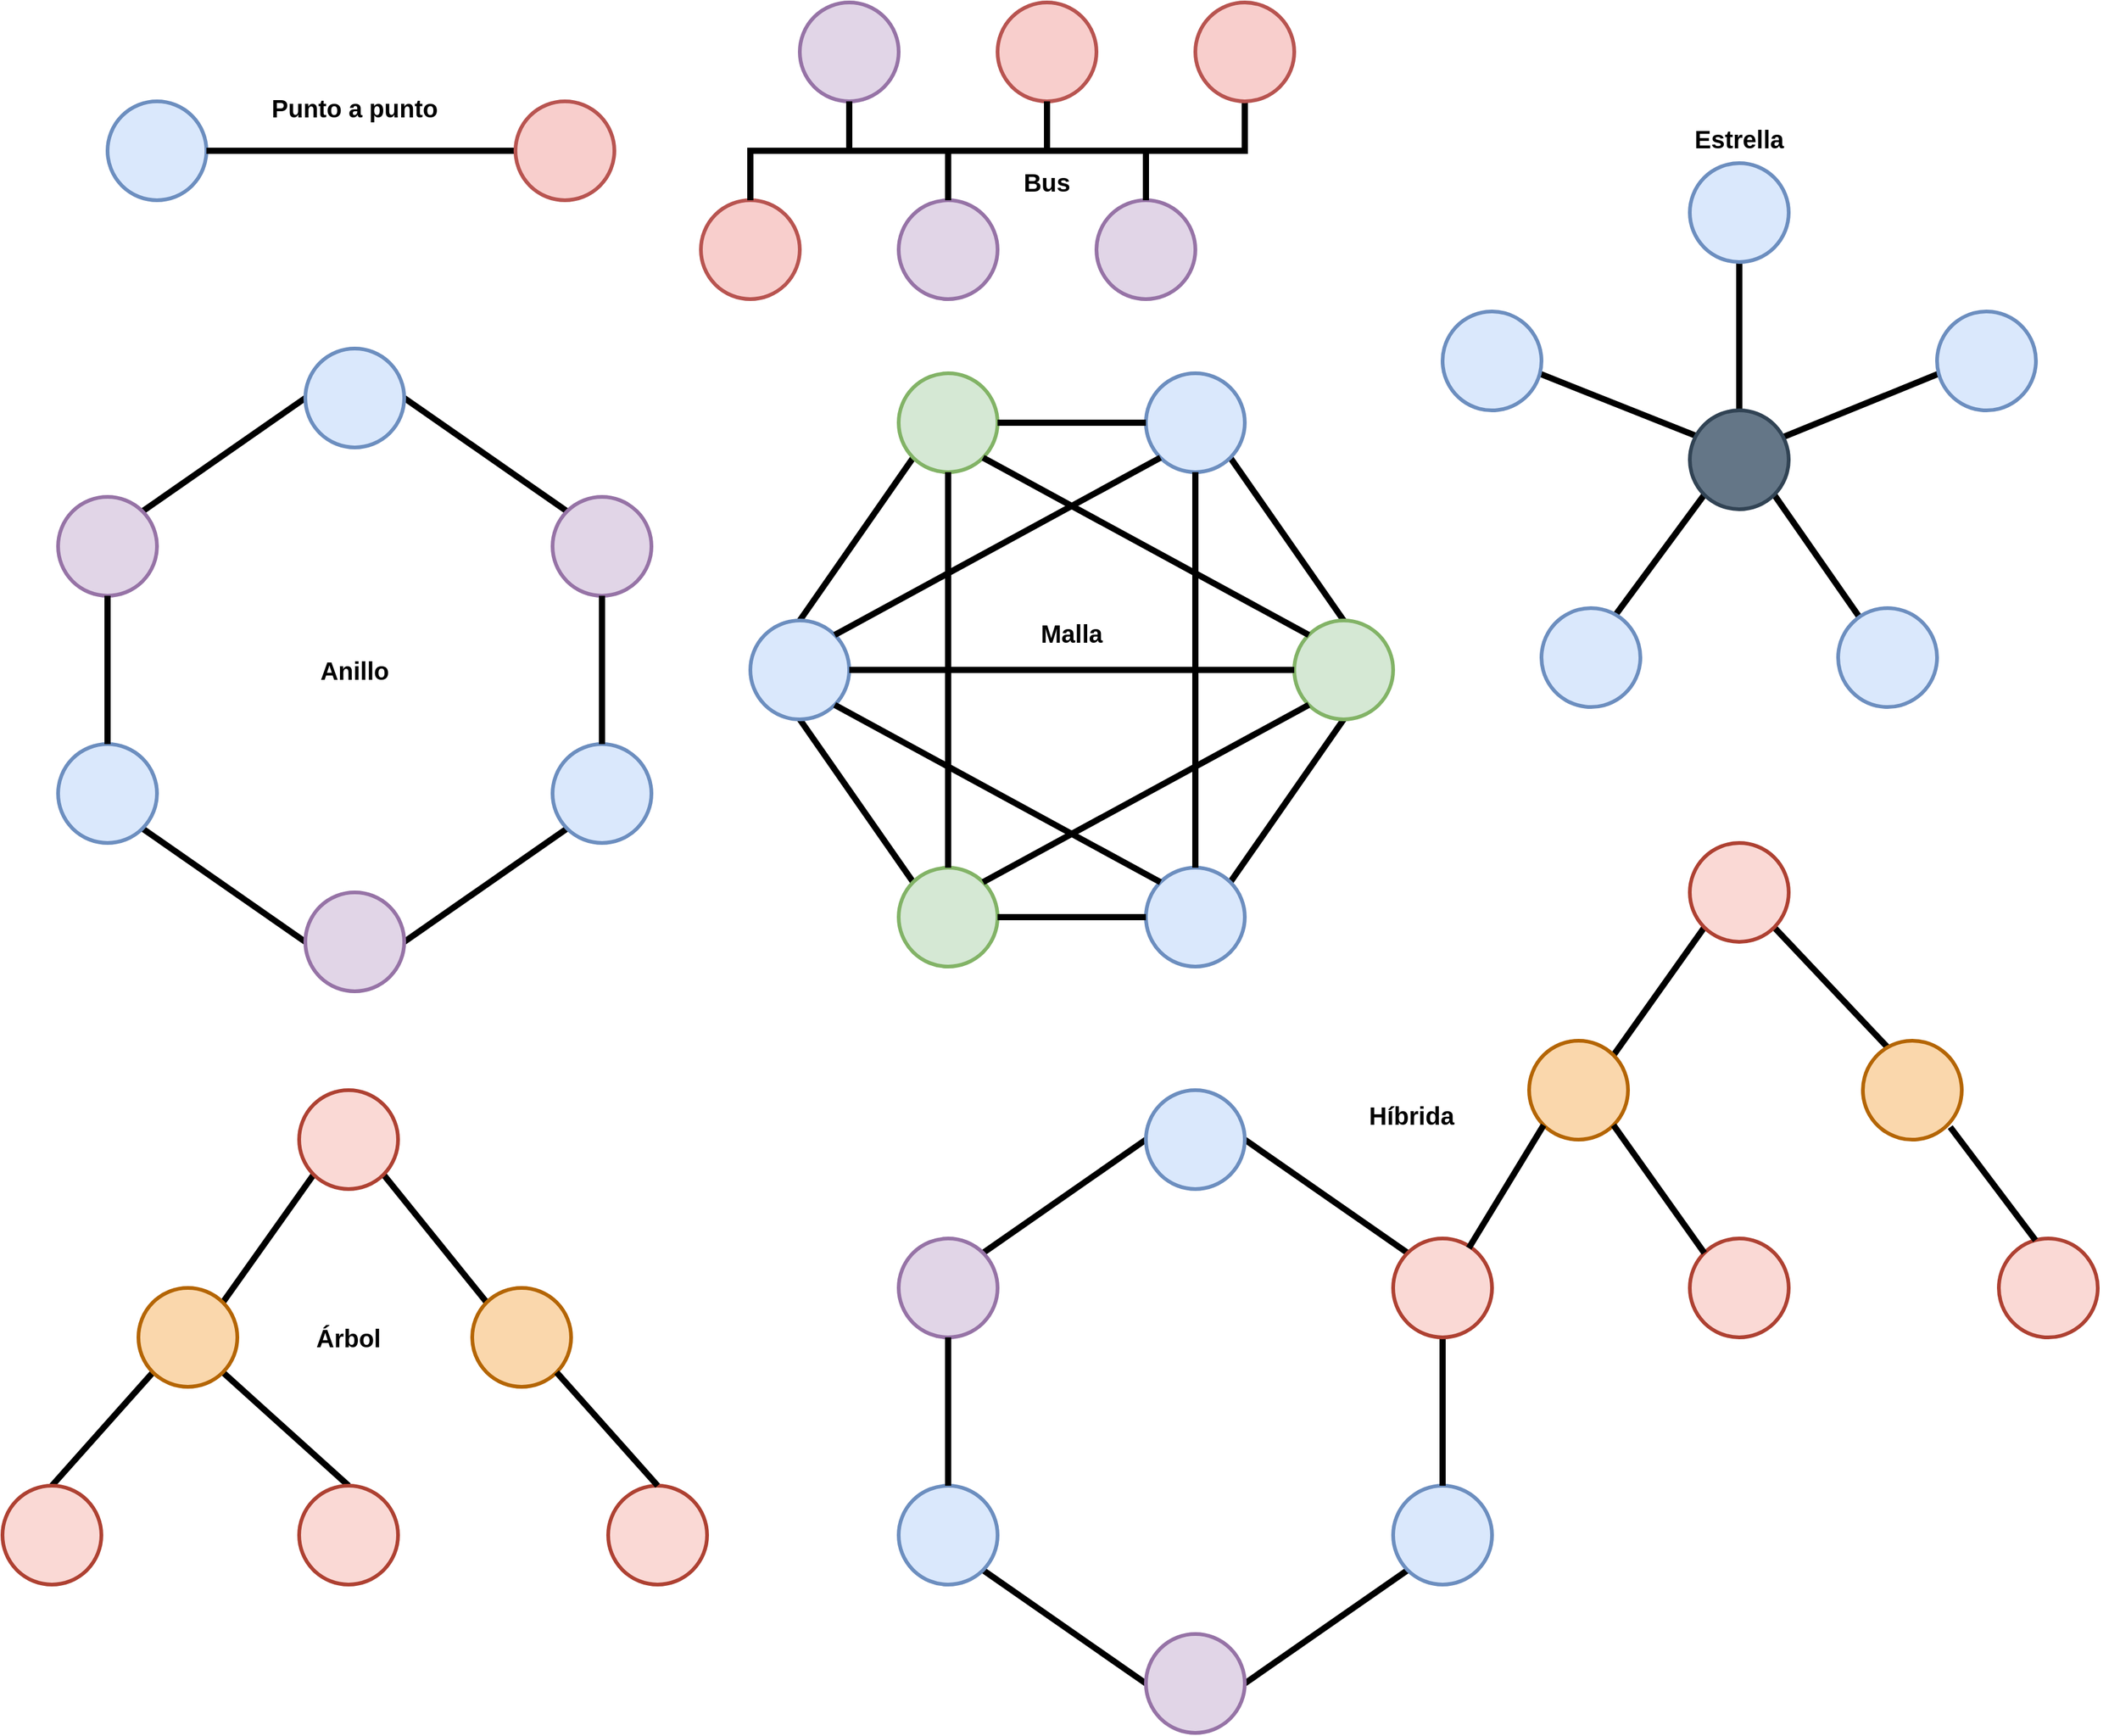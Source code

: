 <mxfile version="26.2.2">
  <diagram name="Página-1" id="lV-9iB4Gf0OuU7O5Vplu">
    <mxGraphModel dx="476" dy="280" grid="1" gridSize="10" guides="1" tooltips="1" connect="1" arrows="1" fold="1" page="1" pageScale="1" pageWidth="4681" pageHeight="3300" math="0" shadow="0">
      <root>
        <mxCell id="0" />
        <mxCell id="1" parent="0" />
        <mxCell id="pxpmnV7XfnahPgE1-6rZ-77" value="" style="endArrow=none;html=1;rounded=0;strokeWidth=5;exitX=0;exitY=0.5;exitDx=0;exitDy=0;entryX=1;entryY=1;entryDx=0;entryDy=0;" parent="1" source="pxpmnV7XfnahPgE1-6rZ-72" target="pxpmnV7XfnahPgE1-6rZ-70" edge="1">
          <mxGeometry width="50" height="50" relative="1" as="geometry">
            <mxPoint x="245" y="1130" as="sourcePoint" />
            <mxPoint x="337" y="1038" as="targetPoint" />
          </mxGeometry>
        </mxCell>
        <mxCell id="pxpmnV7XfnahPgE1-6rZ-78" value="" style="endArrow=none;html=1;rounded=0;strokeWidth=5;exitX=0;exitY=0.5;exitDx=0;exitDy=0;entryX=1;entryY=0;entryDx=0;entryDy=0;" parent="1" source="pxpmnV7XfnahPgE1-6rZ-73" target="pxpmnV7XfnahPgE1-6rZ-70" edge="1">
          <mxGeometry width="50" height="50" relative="1" as="geometry">
            <mxPoint x="125" y="1290" as="sourcePoint" />
            <mxPoint x="217" y="1198" as="targetPoint" />
          </mxGeometry>
        </mxCell>
        <mxCell id="pxpmnV7XfnahPgE1-6rZ-75" value="" style="endArrow=none;html=1;rounded=0;strokeWidth=5;exitX=0;exitY=0;exitDx=0;exitDy=0;entryX=1;entryY=1;entryDx=0;entryDy=0;" parent="1" source="pxpmnV7XfnahPgE1-6rZ-70" target="pxpmnV7XfnahPgE1-6rZ-69" edge="1">
          <mxGeometry width="50" height="50" relative="1" as="geometry">
            <mxPoint x="285" y="810" as="sourcePoint" />
            <mxPoint x="417" y="718" as="targetPoint" />
          </mxGeometry>
        </mxCell>
        <mxCell id="pxpmnV7XfnahPgE1-6rZ-76" value="" style="endArrow=none;html=1;rounded=0;strokeWidth=5;exitX=0;exitY=1;exitDx=0;exitDy=0;entryX=1;entryY=0;entryDx=0;entryDy=0;" parent="1" source="pxpmnV7XfnahPgE1-6rZ-71" target="pxpmnV7XfnahPgE1-6rZ-69" edge="1">
          <mxGeometry width="50" height="50" relative="1" as="geometry">
            <mxPoint x="295" y="820" as="sourcePoint" />
            <mxPoint x="427" y="728" as="targetPoint" />
          </mxGeometry>
        </mxCell>
        <mxCell id="pxpmnV7XfnahPgE1-6rZ-67" value="" style="endArrow=none;html=1;rounded=0;strokeWidth=5;exitX=1;exitY=0;exitDx=0;exitDy=0;" parent="1" source="pxpmnV7XfnahPgE1-6rZ-56" target="pxpmnV7XfnahPgE1-6rZ-61" edge="1">
          <mxGeometry width="50" height="50" relative="1" as="geometry">
            <mxPoint x="1510" y="440" as="sourcePoint" />
            <mxPoint x="1510" y="280" as="targetPoint" />
          </mxGeometry>
        </mxCell>
        <mxCell id="pxpmnV7XfnahPgE1-6rZ-66" value="" style="endArrow=none;html=1;rounded=0;strokeWidth=5;exitX=0;exitY=0;exitDx=0;exitDy=0;entryX=1;entryY=1;entryDx=0;entryDy=0;" parent="1" source="pxpmnV7XfnahPgE1-6rZ-60" target="pxpmnV7XfnahPgE1-6rZ-56" edge="1">
          <mxGeometry width="50" height="50" relative="1" as="geometry">
            <mxPoint x="1500" y="430" as="sourcePoint" />
            <mxPoint x="1500" y="270" as="targetPoint" />
          </mxGeometry>
        </mxCell>
        <mxCell id="pxpmnV7XfnahPgE1-6rZ-63" value="" style="endArrow=none;html=1;rounded=0;strokeWidth=5;exitX=0;exitY=0.5;exitDx=0;exitDy=0;entryX=1;entryY=0.5;entryDx=0;entryDy=0;" parent="1" source="pxpmnV7XfnahPgE1-6rZ-56" target="pxpmnV7XfnahPgE1-6rZ-57" edge="1">
          <mxGeometry width="50" height="50" relative="1" as="geometry">
            <mxPoint x="472" y="362" as="sourcePoint" />
            <mxPoint x="340" y="270" as="targetPoint" />
          </mxGeometry>
        </mxCell>
        <mxCell id="pxpmnV7XfnahPgE1-6rZ-62" value="" style="endArrow=none;html=1;rounded=0;strokeWidth=5;exitX=0.26;exitY=0.931;exitDx=0;exitDy=0;entryX=0.5;entryY=0;entryDx=0;entryDy=0;exitPerimeter=0;" parent="1" source="pxpmnV7XfnahPgE1-6rZ-56" target="pxpmnV7XfnahPgE1-6rZ-58" edge="1">
          <mxGeometry width="50" height="50" relative="1" as="geometry">
            <mxPoint x="1592" y="382" as="sourcePoint" />
            <mxPoint x="1460" y="290" as="targetPoint" />
          </mxGeometry>
        </mxCell>
        <mxCell id="pxpmnV7XfnahPgE1-6rZ-65" value="" style="endArrow=none;html=1;rounded=0;strokeWidth=5;exitX=0.274;exitY=0.067;exitDx=0;exitDy=0;entryX=0.5;entryY=1;entryDx=0;entryDy=0;exitPerimeter=0;" parent="1" source="pxpmnV7XfnahPgE1-6rZ-56" target="pxpmnV7XfnahPgE1-6rZ-59" edge="1">
          <mxGeometry width="50" height="50" relative="1" as="geometry">
            <mxPoint x="1490" y="420" as="sourcePoint" />
            <mxPoint x="1490" y="260" as="targetPoint" />
          </mxGeometry>
        </mxCell>
        <mxCell id="pxpmnV7XfnahPgE1-6rZ-28" value="" style="endArrow=none;html=1;rounded=0;strokeWidth=5;entryX=0;entryY=1;entryDx=0;entryDy=0;exitX=1;exitY=0.5;exitDx=0;exitDy=0;" parent="1" source="pxpmnV7XfnahPgE1-6rZ-23" target="pxpmnV7XfnahPgE1-6rZ-22" edge="1">
          <mxGeometry width="50" height="50" relative="1" as="geometry">
            <mxPoint x="420" y="850" as="sourcePoint" />
            <mxPoint x="210" y="770" as="targetPoint" />
          </mxGeometry>
        </mxCell>
        <mxCell id="pxpmnV7XfnahPgE1-6rZ-27" value="" style="endArrow=none;html=1;rounded=0;strokeWidth=5;entryX=1;entryY=1;entryDx=0;entryDy=0;exitX=0;exitY=0.5;exitDx=0;exitDy=0;" parent="1" source="pxpmnV7XfnahPgE1-6rZ-23" target="pxpmnV7XfnahPgE1-6rZ-21" edge="1">
          <mxGeometry width="50" height="50" relative="1" as="geometry">
            <mxPoint x="310" y="810" as="sourcePoint" />
            <mxPoint x="410" y="450" as="targetPoint" />
          </mxGeometry>
        </mxCell>
        <mxCell id="pxpmnV7XfnahPgE1-6rZ-25" value="" style="endArrow=none;html=1;rounded=0;strokeWidth=5;exitX=0;exitY=0;exitDx=0;exitDy=0;entryX=1;entryY=0.5;entryDx=0;entryDy=0;" parent="1" source="pxpmnV7XfnahPgE1-6rZ-20" target="pxpmnV7XfnahPgE1-6rZ-18" edge="1">
          <mxGeometry width="50" height="50" relative="1" as="geometry">
            <mxPoint x="210" y="490" as="sourcePoint" />
            <mxPoint x="330" y="410" as="targetPoint" />
          </mxGeometry>
        </mxCell>
        <mxCell id="pxpmnV7XfnahPgE1-6rZ-24" value="" style="endArrow=none;html=1;rounded=0;strokeWidth=5;entryX=0;entryY=0.5;entryDx=0;entryDy=0;exitX=1;exitY=0;exitDx=0;exitDy=0;" parent="1" source="pxpmnV7XfnahPgE1-6rZ-19" target="pxpmnV7XfnahPgE1-6rZ-18" edge="1">
          <mxGeometry width="50" height="50" relative="1" as="geometry">
            <mxPoint x="220" y="450" as="sourcePoint" />
            <mxPoint x="500" y="210" as="targetPoint" />
          </mxGeometry>
        </mxCell>
        <mxCell id="pxpmnV7XfnahPgE1-6rZ-1" value="" style="ellipse;whiteSpace=wrap;html=1;aspect=fixed;fillColor=#dae8fc;strokeColor=#6c8ebf;strokeWidth=3;" parent="1" vertex="1">
          <mxGeometry x="160" y="160" width="80" height="80" as="geometry" />
        </mxCell>
        <mxCell id="pxpmnV7XfnahPgE1-6rZ-2" value="" style="endArrow=none;html=1;rounded=0;strokeWidth=5;exitX=1;exitY=0.5;exitDx=0;exitDy=0;entryX=0;entryY=0.5;entryDx=0;entryDy=0;" parent="1" source="pxpmnV7XfnahPgE1-6rZ-1" target="pxpmnV7XfnahPgE1-6rZ-3" edge="1">
          <mxGeometry width="50" height="50" relative="1" as="geometry">
            <mxPoint x="370" y="240" as="sourcePoint" />
            <mxPoint x="440" y="200" as="targetPoint" />
          </mxGeometry>
        </mxCell>
        <mxCell id="pxpmnV7XfnahPgE1-6rZ-3" value="" style="ellipse;whiteSpace=wrap;html=1;aspect=fixed;fillColor=#f8cecc;strokeColor=#b85450;strokeWidth=3;" parent="1" vertex="1">
          <mxGeometry x="490" y="160" width="80" height="80" as="geometry" />
        </mxCell>
        <mxCell id="pxpmnV7XfnahPgE1-6rZ-4" value="&lt;font style=&quot;font-size: 20px;&quot;&gt;&lt;b style=&quot;&quot;&gt;Punto a punto&lt;/b&gt;&lt;/font&gt;" style="text;html=1;align=center;verticalAlign=middle;whiteSpace=wrap;rounded=0;" parent="1" vertex="1">
          <mxGeometry x="290" y="150" width="140" height="30" as="geometry" />
        </mxCell>
        <mxCell id="pxpmnV7XfnahPgE1-6rZ-6" value="" style="ellipse;whiteSpace=wrap;html=1;aspect=fixed;fillColor=#f8cecc;strokeColor=#b85450;strokeWidth=3;" parent="1" vertex="1">
          <mxGeometry x="640" y="240" width="80" height="80" as="geometry" />
        </mxCell>
        <mxCell id="pxpmnV7XfnahPgE1-6rZ-7" value="" style="endArrow=none;html=1;rounded=0;strokeWidth=5;exitX=0.5;exitY=0;exitDx=0;exitDy=0;entryX=0.5;entryY=1;entryDx=0;entryDy=0;" parent="1" source="pxpmnV7XfnahPgE1-6rZ-6" target="pxpmnV7XfnahPgE1-6rZ-13" edge="1">
          <mxGeometry width="50" height="50" relative="1" as="geometry">
            <mxPoint x="810" y="40" as="sourcePoint" />
            <mxPoint x="960" y="30" as="targetPoint" />
            <Array as="points">
              <mxPoint x="680" y="200" />
              <mxPoint x="1080" y="200" />
            </Array>
          </mxGeometry>
        </mxCell>
        <mxCell id="pxpmnV7XfnahPgE1-6rZ-8" value="" style="ellipse;whiteSpace=wrap;html=1;aspect=fixed;fillColor=#e1d5e7;strokeColor=#9673a6;strokeWidth=3;" parent="1" vertex="1">
          <mxGeometry x="720" y="80" width="80" height="80" as="geometry" />
        </mxCell>
        <mxCell id="pxpmnV7XfnahPgE1-6rZ-9" value="&lt;font style=&quot;font-size: 20px;&quot;&gt;&lt;b style=&quot;&quot;&gt;Bus&lt;/b&gt;&lt;/font&gt;" style="text;html=1;align=center;verticalAlign=middle;whiteSpace=wrap;rounded=0;" parent="1" vertex="1">
          <mxGeometry x="865" y="210" width="110" height="30" as="geometry" />
        </mxCell>
        <mxCell id="pxpmnV7XfnahPgE1-6rZ-10" value="" style="ellipse;whiteSpace=wrap;html=1;aspect=fixed;fillColor=#f8cecc;strokeColor=#b85450;strokeWidth=3;" parent="1" vertex="1">
          <mxGeometry x="880" y="80" width="80" height="80" as="geometry" />
        </mxCell>
        <mxCell id="pxpmnV7XfnahPgE1-6rZ-11" value="" style="ellipse;whiteSpace=wrap;html=1;aspect=fixed;fillColor=#e1d5e7;strokeColor=#9673a6;strokeWidth=3;" parent="1" vertex="1">
          <mxGeometry x="800" y="240" width="80" height="80" as="geometry" />
        </mxCell>
        <mxCell id="pxpmnV7XfnahPgE1-6rZ-12" value="" style="ellipse;whiteSpace=wrap;html=1;aspect=fixed;fillColor=#e1d5e7;strokeColor=#9673a6;strokeWidth=3;" parent="1" vertex="1">
          <mxGeometry x="960" y="240" width="80" height="80" as="geometry" />
        </mxCell>
        <mxCell id="pxpmnV7XfnahPgE1-6rZ-13" value="" style="ellipse;whiteSpace=wrap;html=1;aspect=fixed;fillColor=#f8cecc;strokeColor=#b85450;strokeWidth=3;" parent="1" vertex="1">
          <mxGeometry x="1040" y="80" width="80" height="80" as="geometry" />
        </mxCell>
        <mxCell id="pxpmnV7XfnahPgE1-6rZ-14" value="" style="endArrow=none;html=1;rounded=0;strokeWidth=5;entryX=0.5;entryY=1;entryDx=0;entryDy=0;" parent="1" target="pxpmnV7XfnahPgE1-6rZ-8" edge="1">
          <mxGeometry width="50" height="50" relative="1" as="geometry">
            <mxPoint x="760" y="200" as="sourcePoint" />
            <mxPoint x="500" y="130" as="targetPoint" />
          </mxGeometry>
        </mxCell>
        <mxCell id="pxpmnV7XfnahPgE1-6rZ-15" value="" style="endArrow=none;html=1;rounded=0;strokeWidth=5;entryX=0.5;entryY=1;entryDx=0;entryDy=0;" parent="1" target="pxpmnV7XfnahPgE1-6rZ-10" edge="1">
          <mxGeometry width="50" height="50" relative="1" as="geometry">
            <mxPoint x="920" y="200" as="sourcePoint" />
            <mxPoint x="770" y="170" as="targetPoint" />
          </mxGeometry>
        </mxCell>
        <mxCell id="pxpmnV7XfnahPgE1-6rZ-16" value="" style="endArrow=none;html=1;rounded=0;strokeWidth=5;entryX=0.5;entryY=0;entryDx=0;entryDy=0;" parent="1" target="pxpmnV7XfnahPgE1-6rZ-11" edge="1">
          <mxGeometry width="50" height="50" relative="1" as="geometry">
            <mxPoint x="840" y="200" as="sourcePoint" />
            <mxPoint x="780" y="180" as="targetPoint" />
          </mxGeometry>
        </mxCell>
        <mxCell id="pxpmnV7XfnahPgE1-6rZ-17" value="" style="endArrow=none;html=1;rounded=0;strokeWidth=5;exitX=0.5;exitY=0;exitDx=0;exitDy=0;" parent="1" source="pxpmnV7XfnahPgE1-6rZ-12" edge="1">
          <mxGeometry width="50" height="50" relative="1" as="geometry">
            <mxPoint x="790" y="230" as="sourcePoint" />
            <mxPoint x="1000" y="200" as="targetPoint" />
          </mxGeometry>
        </mxCell>
        <mxCell id="pxpmnV7XfnahPgE1-6rZ-18" value="" style="ellipse;whiteSpace=wrap;html=1;aspect=fixed;fillColor=#dae8fc;strokeColor=#6c8ebf;strokeWidth=3;" parent="1" vertex="1">
          <mxGeometry x="320" y="360" width="80" height="80" as="geometry" />
        </mxCell>
        <mxCell id="pxpmnV7XfnahPgE1-6rZ-19" value="" style="ellipse;whiteSpace=wrap;html=1;aspect=fixed;fillColor=#e1d5e7;strokeColor=#9673a6;strokeWidth=3;" parent="1" vertex="1">
          <mxGeometry x="120" y="480" width="80" height="80" as="geometry" />
        </mxCell>
        <mxCell id="pxpmnV7XfnahPgE1-6rZ-20" value="" style="ellipse;whiteSpace=wrap;html=1;aspect=fixed;fillColor=#e1d5e7;strokeColor=#9673a6;strokeWidth=3;" parent="1" vertex="1">
          <mxGeometry x="520" y="480" width="80" height="80" as="geometry" />
        </mxCell>
        <mxCell id="pxpmnV7XfnahPgE1-6rZ-21" value="" style="ellipse;whiteSpace=wrap;html=1;aspect=fixed;fillColor=#dae8fc;strokeColor=#6c8ebf;strokeWidth=3;" parent="1" vertex="1">
          <mxGeometry x="120" y="680" width="80" height="80" as="geometry" />
        </mxCell>
        <mxCell id="pxpmnV7XfnahPgE1-6rZ-22" value="" style="ellipse;whiteSpace=wrap;html=1;aspect=fixed;fillColor=#dae8fc;strokeColor=#6c8ebf;strokeWidth=3;" parent="1" vertex="1">
          <mxGeometry x="520" y="680" width="80" height="80" as="geometry" />
        </mxCell>
        <mxCell id="pxpmnV7XfnahPgE1-6rZ-23" value="" style="ellipse;whiteSpace=wrap;html=1;aspect=fixed;fillColor=#e1d5e7;strokeColor=#9673a6;strokeWidth=3;" parent="1" vertex="1">
          <mxGeometry x="320" y="800" width="80" height="80" as="geometry" />
        </mxCell>
        <mxCell id="pxpmnV7XfnahPgE1-6rZ-26" value="" style="endArrow=none;html=1;rounded=0;strokeWidth=5;exitX=0.5;exitY=0;exitDx=0;exitDy=0;entryX=0.5;entryY=1;entryDx=0;entryDy=0;" parent="1" source="pxpmnV7XfnahPgE1-6rZ-21" target="pxpmnV7XfnahPgE1-6rZ-19" edge="1">
          <mxGeometry width="50" height="50" relative="1" as="geometry">
            <mxPoint x="530" y="490" as="sourcePoint" />
            <mxPoint x="410" y="410" as="targetPoint" />
          </mxGeometry>
        </mxCell>
        <mxCell id="pxpmnV7XfnahPgE1-6rZ-29" value="" style="endArrow=none;html=1;rounded=0;strokeWidth=5;exitX=0.5;exitY=0;exitDx=0;exitDy=0;entryX=0.5;entryY=1;entryDx=0;entryDy=0;" parent="1" source="pxpmnV7XfnahPgE1-6rZ-22" target="pxpmnV7XfnahPgE1-6rZ-20" edge="1">
          <mxGeometry width="50" height="50" relative="1" as="geometry">
            <mxPoint x="340" y="820" as="sourcePoint" />
            <mxPoint x="220" y="740" as="targetPoint" />
          </mxGeometry>
        </mxCell>
        <mxCell id="pxpmnV7XfnahPgE1-6rZ-32" value="&lt;font style=&quot;font-size: 20px;&quot;&gt;&lt;b style=&quot;&quot;&gt;Anillo&lt;/b&gt;&lt;/font&gt;" style="text;html=1;align=center;verticalAlign=middle;whiteSpace=wrap;rounded=0;" parent="1" vertex="1">
          <mxGeometry x="305" y="610" width="110" height="20" as="geometry" />
        </mxCell>
        <mxCell id="pxpmnV7XfnahPgE1-6rZ-34" value="" style="endArrow=none;html=1;rounded=0;strokeWidth=5;exitX=1;exitY=0.5;exitDx=0;exitDy=0;entryX=0;entryY=1;entryDx=0;entryDy=0;" parent="1" source="pxpmnV7XfnahPgE1-6rZ-43" target="pxpmnV7XfnahPgE1-6rZ-42" edge="1">
          <mxGeometry width="50" height="50" relative="1" as="geometry">
            <mxPoint x="710" y="590" as="sourcePoint" />
            <mxPoint x="790" y="470" as="targetPoint" />
          </mxGeometry>
        </mxCell>
        <mxCell id="pxpmnV7XfnahPgE1-6rZ-35" value="" style="endArrow=none;html=1;rounded=0;strokeWidth=5;exitX=0;exitY=0.5;exitDx=0;exitDy=0;entryX=1;entryY=1;entryDx=0;entryDy=0;" parent="1" source="pxpmnV7XfnahPgE1-6rZ-43" target="pxpmnV7XfnahPgE1-6rZ-41" edge="1">
          <mxGeometry width="50" height="50" relative="1" as="geometry">
            <mxPoint x="1030" y="790" as="sourcePoint" />
            <mxPoint x="1110" y="670" as="targetPoint" />
          </mxGeometry>
        </mxCell>
        <mxCell id="pxpmnV7XfnahPgE1-6rZ-36" value="" style="endArrow=none;html=1;rounded=0;strokeWidth=5;exitX=0;exitY=0;exitDx=0;exitDy=0;entryX=1;entryY=0.5;entryDx=0;entryDy=0;" parent="1" source="pxpmnV7XfnahPgE1-6rZ-40" target="pxpmnV7XfnahPgE1-6rZ-38" edge="1">
          <mxGeometry width="50" height="50" relative="1" as="geometry">
            <mxPoint x="1070" y="470" as="sourcePoint" />
            <mxPoint x="1150" y="590" as="targetPoint" />
          </mxGeometry>
        </mxCell>
        <mxCell id="pxpmnV7XfnahPgE1-6rZ-37" value="" style="endArrow=none;html=1;rounded=0;strokeWidth=5;entryX=0;entryY=0.5;entryDx=0;entryDy=0;exitX=1;exitY=0;exitDx=0;exitDy=0;" parent="1" source="pxpmnV7XfnahPgE1-6rZ-39" target="pxpmnV7XfnahPgE1-6rZ-38" edge="1">
          <mxGeometry width="50" height="50" relative="1" as="geometry">
            <mxPoint x="1110" y="480" as="sourcePoint" />
            <mxPoint x="1350" y="760" as="targetPoint" />
          </mxGeometry>
        </mxCell>
        <mxCell id="pxpmnV7XfnahPgE1-6rZ-38" value="" style="ellipse;whiteSpace=wrap;html=1;aspect=fixed;fillColor=#d5e8d4;strokeColor=#82b366;strokeWidth=3;rotation=90;container=0;" parent="1" vertex="1">
          <mxGeometry x="1120" y="580" width="80" height="80" as="geometry" />
        </mxCell>
        <mxCell id="pxpmnV7XfnahPgE1-6rZ-39" value="" style="ellipse;whiteSpace=wrap;html=1;aspect=fixed;fillColor=#dae8fc;strokeColor=#6c8ebf;strokeWidth=3;rotation=90;container=0;" parent="1" vertex="1">
          <mxGeometry x="1000" y="380" width="80" height="80" as="geometry" />
        </mxCell>
        <mxCell id="pxpmnV7XfnahPgE1-6rZ-40" value="" style="ellipse;whiteSpace=wrap;html=1;aspect=fixed;fillColor=#dae8fc;strokeColor=#6c8ebf;strokeWidth=3;rotation=90;container=0;" parent="1" vertex="1">
          <mxGeometry x="1000" y="780" width="80" height="80" as="geometry" />
        </mxCell>
        <mxCell id="pxpmnV7XfnahPgE1-6rZ-41" value="" style="ellipse;whiteSpace=wrap;html=1;aspect=fixed;fillColor=#d5e8d4;strokeColor=#82b366;strokeWidth=3;rotation=90;container=0;" parent="1" vertex="1">
          <mxGeometry x="800" y="380" width="80" height="80" as="geometry" />
        </mxCell>
        <mxCell id="pxpmnV7XfnahPgE1-6rZ-42" value="" style="ellipse;whiteSpace=wrap;html=1;aspect=fixed;fillColor=#d5e8d4;strokeColor=#82b366;strokeWidth=3;rotation=90;container=0;" parent="1" vertex="1">
          <mxGeometry x="800" y="780" width="80" height="80" as="geometry" />
        </mxCell>
        <mxCell id="pxpmnV7XfnahPgE1-6rZ-43" value="" style="ellipse;whiteSpace=wrap;html=1;aspect=fixed;fillColor=#dae8fc;strokeColor=#6c8ebf;strokeWidth=3;rotation=90;container=0;" parent="1" vertex="1">
          <mxGeometry x="680" y="580" width="80" height="80" as="geometry" />
        </mxCell>
        <mxCell id="pxpmnV7XfnahPgE1-6rZ-44" value="" style="endArrow=none;html=1;rounded=0;strokeWidth=5;exitX=0.5;exitY=0;exitDx=0;exitDy=0;entryX=0.5;entryY=1;entryDx=0;entryDy=0;" parent="1" source="pxpmnV7XfnahPgE1-6rZ-41" target="pxpmnV7XfnahPgE1-6rZ-39" edge="1">
          <mxGeometry width="50" height="50" relative="1" as="geometry">
            <mxPoint x="1070" y="790" as="sourcePoint" />
            <mxPoint x="1150" y="670" as="targetPoint" />
          </mxGeometry>
        </mxCell>
        <mxCell id="pxpmnV7XfnahPgE1-6rZ-45" value="" style="endArrow=none;html=1;rounded=0;strokeWidth=5;exitX=0.5;exitY=0;exitDx=0;exitDy=0;entryX=0.5;entryY=1;entryDx=0;entryDy=0;" parent="1" source="pxpmnV7XfnahPgE1-6rZ-42" target="pxpmnV7XfnahPgE1-6rZ-40" edge="1">
          <mxGeometry width="50" height="50" relative="1" as="geometry">
            <mxPoint x="740" y="600" as="sourcePoint" />
            <mxPoint x="820" y="480" as="targetPoint" />
          </mxGeometry>
        </mxCell>
        <mxCell id="pxpmnV7XfnahPgE1-6rZ-46" value="&lt;font style=&quot;font-size: 20px;&quot;&gt;&lt;b style=&quot;&quot;&gt;Malla&lt;/b&gt;&lt;/font&gt;" style="text;html=1;align=center;verticalAlign=middle;whiteSpace=wrap;rounded=0;rotation=0;container=0;" parent="1" vertex="1">
          <mxGeometry x="885" y="580" width="110" height="20" as="geometry" />
        </mxCell>
        <mxCell id="pxpmnV7XfnahPgE1-6rZ-49" value="" style="endArrow=none;html=1;rounded=0;strokeWidth=5;exitX=0;exitY=0.5;exitDx=0;exitDy=0;entryX=1;entryY=0.5;entryDx=0;entryDy=0;" parent="1" source="pxpmnV7XfnahPgE1-6rZ-42" target="pxpmnV7XfnahPgE1-6rZ-41" edge="1">
          <mxGeometry width="50" height="50" relative="1" as="geometry">
            <mxPoint x="730" y="590" as="sourcePoint" />
            <mxPoint x="822" y="458" as="targetPoint" />
          </mxGeometry>
        </mxCell>
        <mxCell id="pxpmnV7XfnahPgE1-6rZ-50" value="" style="endArrow=none;html=1;rounded=0;strokeWidth=5;exitX=0;exitY=0.5;exitDx=0;exitDy=0;entryX=1;entryY=0.5;entryDx=0;entryDy=0;" parent="1" source="pxpmnV7XfnahPgE1-6rZ-40" target="pxpmnV7XfnahPgE1-6rZ-39" edge="1">
          <mxGeometry width="50" height="50" relative="1" as="geometry">
            <mxPoint x="850" y="790" as="sourcePoint" />
            <mxPoint x="850" y="470" as="targetPoint" />
          </mxGeometry>
        </mxCell>
        <mxCell id="pxpmnV7XfnahPgE1-6rZ-51" value="" style="endArrow=none;html=1;rounded=0;strokeWidth=5;entryX=1;entryY=1;entryDx=0;entryDy=0;exitX=0;exitY=0;exitDx=0;exitDy=0;" parent="1" source="pxpmnV7XfnahPgE1-6rZ-43" target="pxpmnV7XfnahPgE1-6rZ-39" edge="1">
          <mxGeometry width="50" height="50" relative="1" as="geometry">
            <mxPoint x="780" y="590" as="sourcePoint" />
            <mxPoint x="1050" y="470" as="targetPoint" />
          </mxGeometry>
        </mxCell>
        <mxCell id="pxpmnV7XfnahPgE1-6rZ-52" value="" style="endArrow=none;html=1;rounded=0;strokeWidth=5;entryX=1;entryY=0;entryDx=0;entryDy=0;exitX=0;exitY=1;exitDx=0;exitDy=0;" parent="1" source="pxpmnV7XfnahPgE1-6rZ-38" target="pxpmnV7XfnahPgE1-6rZ-41" edge="1">
          <mxGeometry width="50" height="50" relative="1" as="geometry">
            <mxPoint x="758" y="602" as="sourcePoint" />
            <mxPoint x="1022" y="458" as="targetPoint" />
          </mxGeometry>
        </mxCell>
        <mxCell id="pxpmnV7XfnahPgE1-6rZ-53" value="" style="endArrow=none;html=1;rounded=0;strokeWidth=5;entryX=0;entryY=0;entryDx=0;entryDy=0;exitX=1;exitY=1;exitDx=0;exitDy=0;" parent="1" source="pxpmnV7XfnahPgE1-6rZ-38" target="pxpmnV7XfnahPgE1-6rZ-42" edge="1">
          <mxGeometry width="50" height="50" relative="1" as="geometry">
            <mxPoint x="1142" y="602" as="sourcePoint" />
            <mxPoint x="878" y="458" as="targetPoint" />
          </mxGeometry>
        </mxCell>
        <mxCell id="pxpmnV7XfnahPgE1-6rZ-54" value="" style="endArrow=none;html=1;rounded=0;strokeWidth=5;entryX=1;entryY=0;entryDx=0;entryDy=0;exitX=0;exitY=1;exitDx=0;exitDy=0;" parent="1" source="pxpmnV7XfnahPgE1-6rZ-40" target="pxpmnV7XfnahPgE1-6rZ-43" edge="1">
          <mxGeometry width="50" height="50" relative="1" as="geometry">
            <mxPoint x="1142" y="658" as="sourcePoint" />
            <mxPoint x="878" y="802" as="targetPoint" />
          </mxGeometry>
        </mxCell>
        <mxCell id="pxpmnV7XfnahPgE1-6rZ-55" value="" style="endArrow=none;html=1;rounded=0;strokeWidth=5;exitX=0.5;exitY=1;exitDx=0;exitDy=0;entryX=0.5;entryY=0;entryDx=0;entryDy=0;" parent="1" source="pxpmnV7XfnahPgE1-6rZ-38" target="pxpmnV7XfnahPgE1-6rZ-43" edge="1">
          <mxGeometry width="50" height="50" relative="1" as="geometry">
            <mxPoint x="1050" y="790" as="sourcePoint" />
            <mxPoint x="1050" y="470" as="targetPoint" />
          </mxGeometry>
        </mxCell>
        <mxCell id="pxpmnV7XfnahPgE1-6rZ-56" value="" style="ellipse;whiteSpace=wrap;html=1;aspect=fixed;fillColor=#647687;strokeColor=#314354;strokeWidth=3;rotation=90;container=0;fontColor=#ffffff;" parent="1" vertex="1">
          <mxGeometry x="1440" y="410" width="80" height="80" as="geometry" />
        </mxCell>
        <mxCell id="pxpmnV7XfnahPgE1-6rZ-57" value="" style="ellipse;whiteSpace=wrap;html=1;aspect=fixed;fillColor=#dae8fc;strokeColor=#6c8ebf;strokeWidth=3;rotation=90;container=0;" parent="1" vertex="1">
          <mxGeometry x="1440" y="210" width="80" height="80" as="geometry" />
        </mxCell>
        <mxCell id="pxpmnV7XfnahPgE1-6rZ-58" value="" style="ellipse;whiteSpace=wrap;html=1;aspect=fixed;fillColor=#dae8fc;strokeColor=#6c8ebf;strokeWidth=3;rotation=105;container=0;" parent="1" vertex="1">
          <mxGeometry x="1240" y="330" width="80" height="80" as="geometry" />
        </mxCell>
        <mxCell id="pxpmnV7XfnahPgE1-6rZ-59" value="" style="ellipse;whiteSpace=wrap;html=1;aspect=fixed;fillColor=#dae8fc;strokeColor=#6c8ebf;strokeWidth=3;rotation=75;container=0;" parent="1" vertex="1">
          <mxGeometry x="1640" y="330" width="80" height="80" as="geometry" />
        </mxCell>
        <mxCell id="pxpmnV7XfnahPgE1-6rZ-60" value="" style="ellipse;whiteSpace=wrap;html=1;aspect=fixed;fillColor=#dae8fc;strokeColor=#6c8ebf;strokeWidth=3;rotation=75;container=0;" parent="1" vertex="1">
          <mxGeometry x="1320" y="570" width="80" height="80" as="geometry" />
        </mxCell>
        <mxCell id="pxpmnV7XfnahPgE1-6rZ-61" value="" style="ellipse;whiteSpace=wrap;html=1;aspect=fixed;fillColor=#dae8fc;strokeColor=#6c8ebf;strokeWidth=3;rotation=120;container=0;" parent="1" vertex="1">
          <mxGeometry x="1560" y="570" width="80" height="80" as="geometry" />
        </mxCell>
        <mxCell id="pxpmnV7XfnahPgE1-6rZ-68" value="&lt;font style=&quot;font-size: 20px;&quot;&gt;&lt;b style=&quot;&quot;&gt;Estrella&lt;/b&gt;&lt;/font&gt;" style="text;html=1;align=center;verticalAlign=middle;whiteSpace=wrap;rounded=0;rotation=0;container=0;" parent="1" vertex="1">
          <mxGeometry x="1425" y="180" width="110" height="20" as="geometry" />
        </mxCell>
        <mxCell id="pxpmnV7XfnahPgE1-6rZ-69" value="" style="ellipse;whiteSpace=wrap;html=1;aspect=fixed;fillColor=#fad9d5;strokeColor=#ae4132;strokeWidth=3;rotation=90;container=0;" parent="1" vertex="1">
          <mxGeometry x="315" y="960" width="80" height="80" as="geometry" />
        </mxCell>
        <mxCell id="pxpmnV7XfnahPgE1-6rZ-70" value="" style="ellipse;whiteSpace=wrap;html=1;aspect=fixed;fillColor=#fad7ac;strokeColor=#b46504;strokeWidth=3;rotation=90;container=0;" parent="1" vertex="1">
          <mxGeometry x="185" y="1120" width="80" height="80" as="geometry" />
        </mxCell>
        <mxCell id="pxpmnV7XfnahPgE1-6rZ-71" value="" style="ellipse;whiteSpace=wrap;html=1;aspect=fixed;fillColor=#fad7ac;strokeColor=#b46504;strokeWidth=3;rotation=90;container=0;" parent="1" vertex="1">
          <mxGeometry x="455" y="1120" width="80" height="80" as="geometry" />
        </mxCell>
        <mxCell id="pxpmnV7XfnahPgE1-6rZ-72" value="" style="ellipse;whiteSpace=wrap;html=1;aspect=fixed;fillColor=#fad9d5;strokeColor=#ae4132;strokeWidth=3;rotation=90;container=0;" parent="1" vertex="1">
          <mxGeometry x="75" y="1280" width="80" height="80" as="geometry" />
        </mxCell>
        <mxCell id="pxpmnV7XfnahPgE1-6rZ-73" value="" style="ellipse;whiteSpace=wrap;html=1;aspect=fixed;fillColor=#fad9d5;strokeColor=#ae4132;strokeWidth=3;rotation=90;container=0;" parent="1" vertex="1">
          <mxGeometry x="315" y="1280" width="80" height="80" as="geometry" />
        </mxCell>
        <mxCell id="pxpmnV7XfnahPgE1-6rZ-74" value="" style="ellipse;whiteSpace=wrap;html=1;aspect=fixed;fillColor=#fad9d5;strokeColor=#ae4132;strokeWidth=3;rotation=90;container=0;" parent="1" vertex="1">
          <mxGeometry x="565" y="1280" width="80" height="80" as="geometry" />
        </mxCell>
        <mxCell id="pxpmnV7XfnahPgE1-6rZ-79" value="" style="endArrow=none;html=1;rounded=0;strokeWidth=5;exitX=0;exitY=0.5;exitDx=0;exitDy=0;entryX=1;entryY=0;entryDx=0;entryDy=0;" parent="1" source="pxpmnV7XfnahPgE1-6rZ-74" target="pxpmnV7XfnahPgE1-6rZ-71" edge="1">
          <mxGeometry width="50" height="50" relative="1" as="geometry">
            <mxPoint x="135" y="1300" as="sourcePoint" />
            <mxPoint x="227" y="1208" as="targetPoint" />
          </mxGeometry>
        </mxCell>
        <mxCell id="pxpmnV7XfnahPgE1-6rZ-80" value="&lt;font style=&quot;font-size: 20px;&quot;&gt;&lt;b style=&quot;&quot;&gt;Árbol&lt;/b&gt;&lt;/font&gt;" style="text;html=1;align=center;verticalAlign=middle;whiteSpace=wrap;rounded=0;" parent="1" vertex="1">
          <mxGeometry x="300" y="1150" width="110" height="20" as="geometry" />
        </mxCell>
        <mxCell id="pxpmnV7XfnahPgE1-6rZ-109" value="" style="group" parent="1" connectable="0" vertex="1">
          <mxGeometry x="800" y="760" width="984.641" height="720" as="geometry" />
        </mxCell>
        <mxCell id="pxpmnV7XfnahPgE1-6rZ-81" value="" style="endArrow=none;html=1;rounded=0;strokeWidth=5;exitX=1;exitY=0.5;exitDx=0;exitDy=0;entryX=0;entryY=1;entryDx=0;entryDy=0;" parent="pxpmnV7XfnahPgE1-6rZ-109" source="pxpmnV7XfnahPgE1-6rZ-90" target="pxpmnV7XfnahPgE1-6rZ-89" edge="1">
          <mxGeometry width="50" height="50" relative="1" as="geometry">
            <mxPoint x="210" y="690" as="sourcePoint" />
            <mxPoint x="90" y="610" as="targetPoint" />
          </mxGeometry>
        </mxCell>
        <mxCell id="pxpmnV7XfnahPgE1-6rZ-82" value="" style="endArrow=none;html=1;rounded=0;strokeWidth=5;exitX=0;exitY=0.5;exitDx=0;exitDy=0;entryX=1;entryY=1;entryDx=0;entryDy=0;" parent="pxpmnV7XfnahPgE1-6rZ-109" source="pxpmnV7XfnahPgE1-6rZ-90" target="pxpmnV7XfnahPgE1-6rZ-88" edge="1">
          <mxGeometry width="50" height="50" relative="1" as="geometry">
            <mxPoint x="410" y="370" as="sourcePoint" />
            <mxPoint x="290" y="290" as="targetPoint" />
          </mxGeometry>
        </mxCell>
        <mxCell id="pxpmnV7XfnahPgE1-6rZ-83" value="" style="endArrow=none;html=1;rounded=0;strokeWidth=5;exitX=0;exitY=0;exitDx=0;exitDy=0;entryX=1;entryY=0.5;entryDx=0;entryDy=0;" parent="pxpmnV7XfnahPgE1-6rZ-109" target="pxpmnV7XfnahPgE1-6rZ-85" edge="1">
          <mxGeometry width="50" height="50" relative="1" as="geometry">
            <mxPoint x="411.716" y="331.716" as="sourcePoint" />
            <mxPoint x="210" y="250" as="targetPoint" />
          </mxGeometry>
        </mxCell>
        <mxCell id="pxpmnV7XfnahPgE1-6rZ-84" value="" style="endArrow=none;html=1;rounded=0;strokeWidth=5;entryX=0;entryY=0.5;entryDx=0;entryDy=0;exitX=1;exitY=0;exitDx=0;exitDy=0;" parent="pxpmnV7XfnahPgE1-6rZ-109" source="pxpmnV7XfnahPgE1-6rZ-86" target="pxpmnV7XfnahPgE1-6rZ-85" edge="1">
          <mxGeometry width="50" height="50" relative="1" as="geometry">
            <mxPoint x="100" y="290" as="sourcePoint" />
            <mxPoint x="380" y="50" as="targetPoint" />
          </mxGeometry>
        </mxCell>
        <mxCell id="pxpmnV7XfnahPgE1-6rZ-85" value="" style="ellipse;whiteSpace=wrap;html=1;aspect=fixed;fillColor=#dae8fc;strokeColor=#6c8ebf;strokeWidth=3;" parent="pxpmnV7XfnahPgE1-6rZ-109" vertex="1">
          <mxGeometry x="200" y="200" width="80" height="80" as="geometry" />
        </mxCell>
        <mxCell id="pxpmnV7XfnahPgE1-6rZ-86" value="" style="ellipse;whiteSpace=wrap;html=1;aspect=fixed;fillColor=#e1d5e7;strokeColor=#9673a6;strokeWidth=3;" parent="pxpmnV7XfnahPgE1-6rZ-109" vertex="1">
          <mxGeometry y="320" width="80" height="80" as="geometry" />
        </mxCell>
        <mxCell id="pxpmnV7XfnahPgE1-6rZ-88" value="" style="ellipse;whiteSpace=wrap;html=1;aspect=fixed;fillColor=#dae8fc;strokeColor=#6c8ebf;strokeWidth=3;" parent="pxpmnV7XfnahPgE1-6rZ-109" vertex="1">
          <mxGeometry y="520" width="80" height="80" as="geometry" />
        </mxCell>
        <mxCell id="pxpmnV7XfnahPgE1-6rZ-89" value="" style="ellipse;whiteSpace=wrap;html=1;aspect=fixed;fillColor=#dae8fc;strokeColor=#6c8ebf;strokeWidth=3;" parent="pxpmnV7XfnahPgE1-6rZ-109" vertex="1">
          <mxGeometry x="400" y="520" width="80" height="80" as="geometry" />
        </mxCell>
        <mxCell id="pxpmnV7XfnahPgE1-6rZ-90" value="" style="ellipse;whiteSpace=wrap;html=1;aspect=fixed;fillColor=#e1d5e7;strokeColor=#9673a6;strokeWidth=3;" parent="pxpmnV7XfnahPgE1-6rZ-109" vertex="1">
          <mxGeometry x="200" y="640" width="80" height="80" as="geometry" />
        </mxCell>
        <mxCell id="pxpmnV7XfnahPgE1-6rZ-91" value="" style="endArrow=none;html=1;rounded=0;strokeWidth=5;exitX=0.5;exitY=0;exitDx=0;exitDy=0;entryX=0.5;entryY=1;entryDx=0;entryDy=0;" parent="pxpmnV7XfnahPgE1-6rZ-109" source="pxpmnV7XfnahPgE1-6rZ-88" target="pxpmnV7XfnahPgE1-6rZ-86" edge="1">
          <mxGeometry width="50" height="50" relative="1" as="geometry">
            <mxPoint x="410" y="330" as="sourcePoint" />
            <mxPoint x="290" y="250" as="targetPoint" />
          </mxGeometry>
        </mxCell>
        <mxCell id="pxpmnV7XfnahPgE1-6rZ-92" value="" style="endArrow=none;html=1;rounded=0;strokeWidth=5;exitX=0.5;exitY=0;exitDx=0;exitDy=0;entryX=0.5;entryY=1;entryDx=0;entryDy=0;" parent="pxpmnV7XfnahPgE1-6rZ-109" source="pxpmnV7XfnahPgE1-6rZ-89" edge="1">
          <mxGeometry width="50" height="50" relative="1" as="geometry">
            <mxPoint x="220" y="660" as="sourcePoint" />
            <mxPoint x="440" y="400" as="targetPoint" />
          </mxGeometry>
        </mxCell>
        <mxCell id="pxpmnV7XfnahPgE1-6rZ-94" value="" style="endArrow=none;html=1;rounded=0;strokeWidth=5;exitX=0;exitY=0;exitDx=0;exitDy=0;entryX=1;entryY=1;entryDx=0;entryDy=0;" parent="pxpmnV7XfnahPgE1-6rZ-109" source="pxpmnV7XfnahPgE1-6rZ-97" target="pxpmnV7XfnahPgE1-6rZ-96" edge="1">
          <mxGeometry width="50" height="50" relative="1" as="geometry">
            <mxPoint x="610" y="-150" as="sourcePoint" />
            <mxPoint x="742" y="-242" as="targetPoint" />
          </mxGeometry>
        </mxCell>
        <mxCell id="pxpmnV7XfnahPgE1-6rZ-95" value="" style="endArrow=none;html=1;rounded=0;strokeWidth=5;exitX=0;exitY=1;exitDx=0;exitDy=0;entryX=1;entryY=0;entryDx=0;entryDy=0;" parent="pxpmnV7XfnahPgE1-6rZ-109" source="pxpmnV7XfnahPgE1-6rZ-98" target="pxpmnV7XfnahPgE1-6rZ-96" edge="1">
          <mxGeometry width="50" height="50" relative="1" as="geometry">
            <mxPoint x="620" y="-140" as="sourcePoint" />
            <mxPoint x="752" y="-232" as="targetPoint" />
          </mxGeometry>
        </mxCell>
        <mxCell id="pxpmnV7XfnahPgE1-6rZ-96" value="" style="ellipse;whiteSpace=wrap;html=1;aspect=fixed;fillColor=#fad9d5;strokeColor=#ae4132;strokeWidth=3;rotation=90;container=0;" parent="pxpmnV7XfnahPgE1-6rZ-109" vertex="1">
          <mxGeometry x="640" width="80" height="80" as="geometry" />
        </mxCell>
        <mxCell id="pxpmnV7XfnahPgE1-6rZ-97" value="" style="ellipse;whiteSpace=wrap;html=1;aspect=fixed;fillColor=#fad7ac;strokeColor=#b46504;strokeWidth=3;rotation=90;container=0;" parent="pxpmnV7XfnahPgE1-6rZ-109" vertex="1">
          <mxGeometry x="510" y="160" width="80" height="80" as="geometry" />
        </mxCell>
        <mxCell id="pxpmnV7XfnahPgE1-6rZ-98" value="" style="ellipse;whiteSpace=wrap;html=1;aspect=fixed;fillColor=#fad7ac;strokeColor=#b46504;strokeWidth=3;rotation=105;container=0;" parent="pxpmnV7XfnahPgE1-6rZ-109" vertex="1">
          <mxGeometry x="780" y="160" width="80" height="80" as="geometry" />
        </mxCell>
        <mxCell id="pxpmnV7XfnahPgE1-6rZ-99" value="" style="ellipse;whiteSpace=wrap;html=1;aspect=fixed;fillColor=#fad9d5;strokeColor=#ae4132;strokeWidth=3;rotation=90;container=0;" parent="pxpmnV7XfnahPgE1-6rZ-109" vertex="1">
          <mxGeometry x="400" y="320" width="80" height="80" as="geometry" />
        </mxCell>
        <mxCell id="pxpmnV7XfnahPgE1-6rZ-100" value="" style="ellipse;whiteSpace=wrap;html=1;aspect=fixed;fillColor=#fad9d5;strokeColor=#ae4132;strokeWidth=3;rotation=90;container=0;" parent="pxpmnV7XfnahPgE1-6rZ-109" vertex="1">
          <mxGeometry x="640" y="320" width="80" height="80" as="geometry" />
        </mxCell>
        <mxCell id="pxpmnV7XfnahPgE1-6rZ-101" value="" style="ellipse;whiteSpace=wrap;html=1;aspect=fixed;fillColor=#fad9d5;strokeColor=#ae4132;strokeWidth=3;rotation=120;container=0;" parent="pxpmnV7XfnahPgE1-6rZ-109" vertex="1">
          <mxGeometry x="890" y="320" width="80" height="80" as="geometry" />
        </mxCell>
        <mxCell id="pxpmnV7XfnahPgE1-6rZ-102" value="" style="endArrow=none;html=1;rounded=0;strokeWidth=5;exitX=0.097;exitY=0.235;exitDx=0;exitDy=0;entryX=1;entryY=1;entryDx=0;entryDy=0;exitPerimeter=0;" parent="pxpmnV7XfnahPgE1-6rZ-109" source="pxpmnV7XfnahPgE1-6rZ-99" target="pxpmnV7XfnahPgE1-6rZ-97" edge="1">
          <mxGeometry width="50" height="50" relative="1" as="geometry">
            <mxPoint x="570" y="170" as="sourcePoint" />
            <mxPoint x="662" y="78" as="targetPoint" />
          </mxGeometry>
        </mxCell>
        <mxCell id="pxpmnV7XfnahPgE1-6rZ-103" value="" style="endArrow=none;html=1;rounded=0;strokeWidth=5;exitX=0;exitY=1;exitDx=0;exitDy=0;entryX=1;entryY=0;entryDx=0;entryDy=0;" parent="pxpmnV7XfnahPgE1-6rZ-109" source="pxpmnV7XfnahPgE1-6rZ-100" target="pxpmnV7XfnahPgE1-6rZ-97" edge="1">
          <mxGeometry width="50" height="50" relative="1" as="geometry">
            <mxPoint x="450" y="330" as="sourcePoint" />
            <mxPoint x="542" y="238" as="targetPoint" />
          </mxGeometry>
        </mxCell>
        <mxCell id="pxpmnV7XfnahPgE1-6rZ-104" value="" style="endArrow=none;html=1;rounded=0;strokeWidth=5;exitX=0;exitY=1;exitDx=0;exitDy=0;entryX=0.762;entryY=0.033;entryDx=0;entryDy=0;entryPerimeter=0;" parent="pxpmnV7XfnahPgE1-6rZ-109" source="pxpmnV7XfnahPgE1-6rZ-101" target="pxpmnV7XfnahPgE1-6rZ-98" edge="1">
          <mxGeometry width="50" height="50" relative="1" as="geometry">
            <mxPoint x="460" y="340" as="sourcePoint" />
            <mxPoint x="552" y="248" as="targetPoint" />
          </mxGeometry>
        </mxCell>
        <mxCell id="pxpmnV7XfnahPgE1-6rZ-108" value="&lt;font style=&quot;font-size: 20px;&quot;&gt;&lt;b style=&quot;&quot;&gt;Híbrida&lt;/b&gt;&lt;/font&gt;" style="text;html=1;align=center;verticalAlign=middle;whiteSpace=wrap;rounded=0;" parent="pxpmnV7XfnahPgE1-6rZ-109" vertex="1">
          <mxGeometry x="360" y="210" width="110" height="20" as="geometry" />
        </mxCell>
      </root>
    </mxGraphModel>
  </diagram>
</mxfile>
